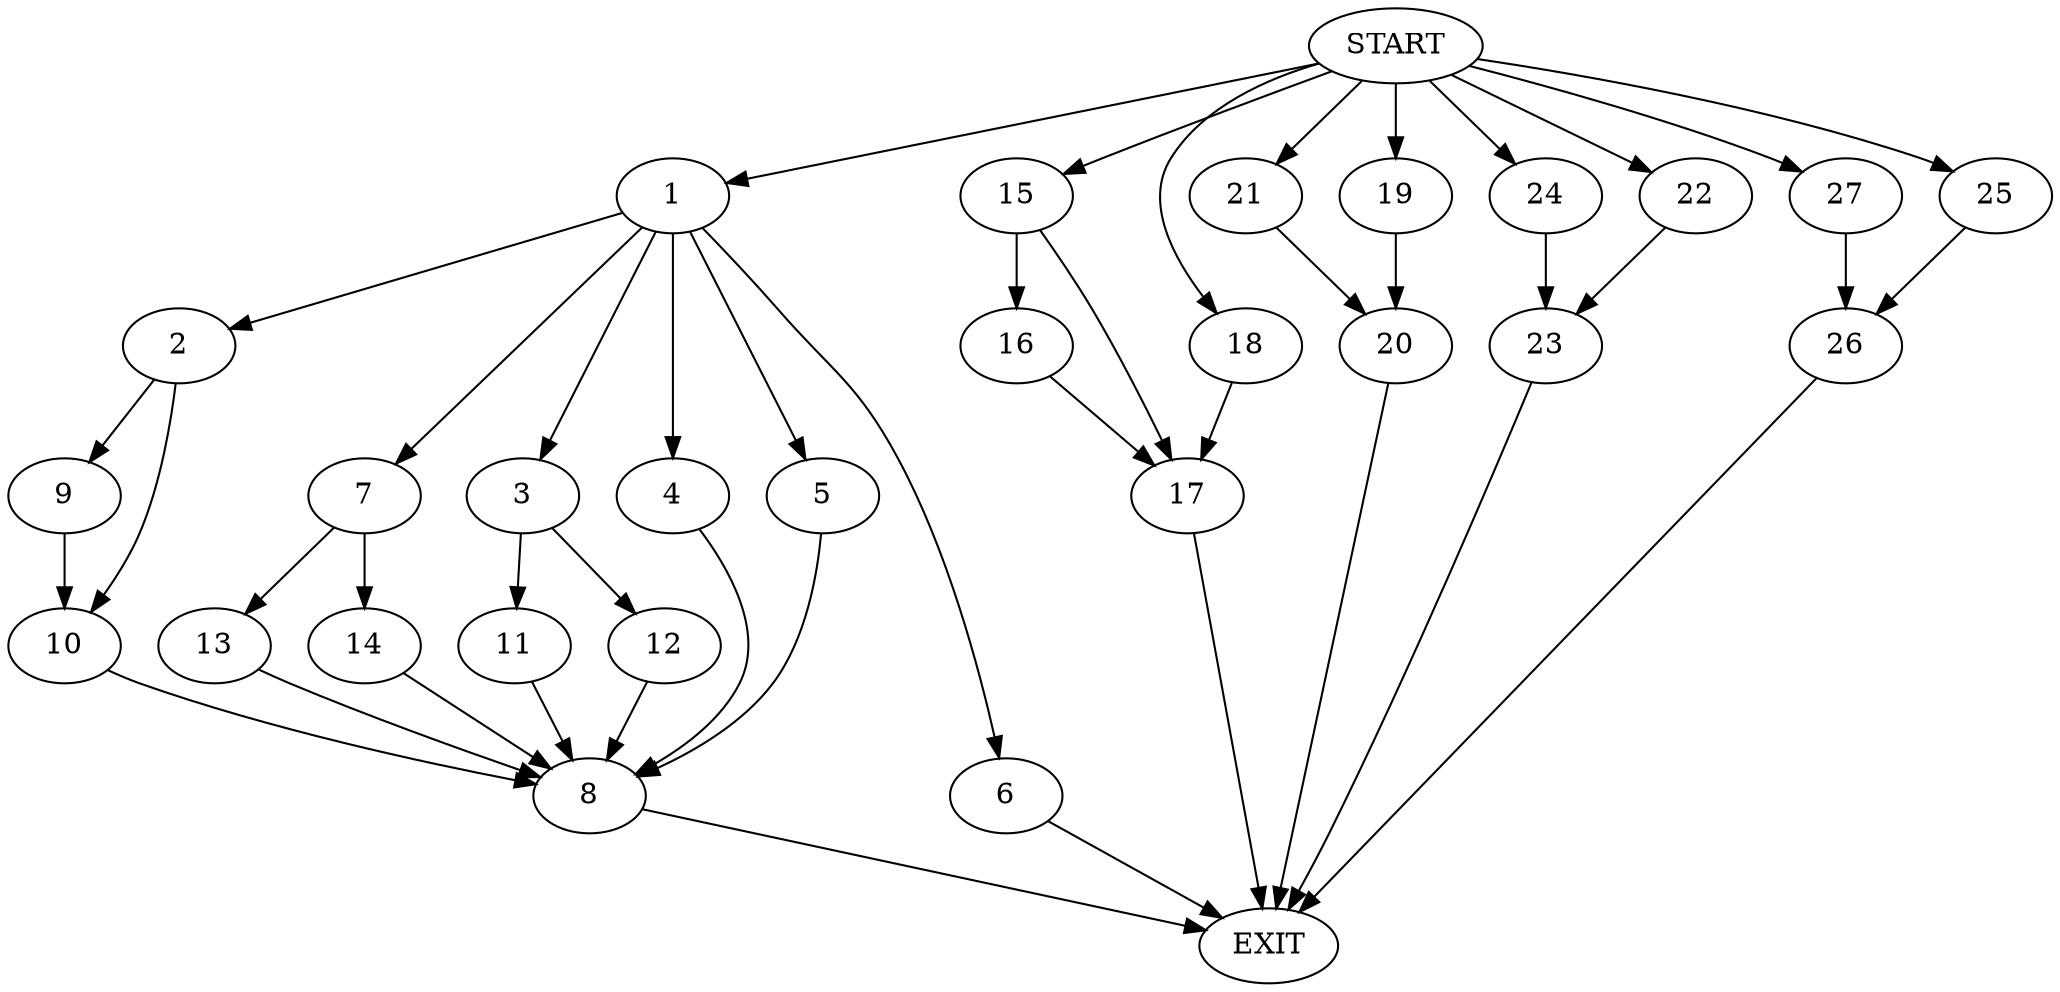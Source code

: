 digraph {
0 [label="START"];
1;
2;
3;
4;
5;
6;
7;
8;
9;
10;
11;
12;
13;
14;
15;
16;
17;
18;
19;
20;
21;
22;
23;
24;
25;
26;
27;
28 [label="EXIT"];
0 -> 1;
1 -> 2;
1 -> 3;
1 -> 4;
1 -> 5;
1 -> 6;
1 -> 7;
4 -> 8;
6 -> 28;
5 -> 8;
2 -> 9;
2 -> 10;
3 -> 11;
3 -> 12;
7 -> 13;
7 -> 14;
8 -> 28;
9 -> 10;
10 -> 8;
0 -> 15;
15 -> 16;
15 -> 17;
17 -> 28;
16 -> 17;
0 -> 18;
18 -> 17;
12 -> 8;
11 -> 8;
0 -> 19;
19 -> 20;
20 -> 28;
0 -> 21;
21 -> 20;
14 -> 8;
13 -> 8;
0 -> 22;
22 -> 23;
23 -> 28;
0 -> 24;
24 -> 23;
0 -> 25;
25 -> 26;
26 -> 28;
0 -> 27;
27 -> 26;
}